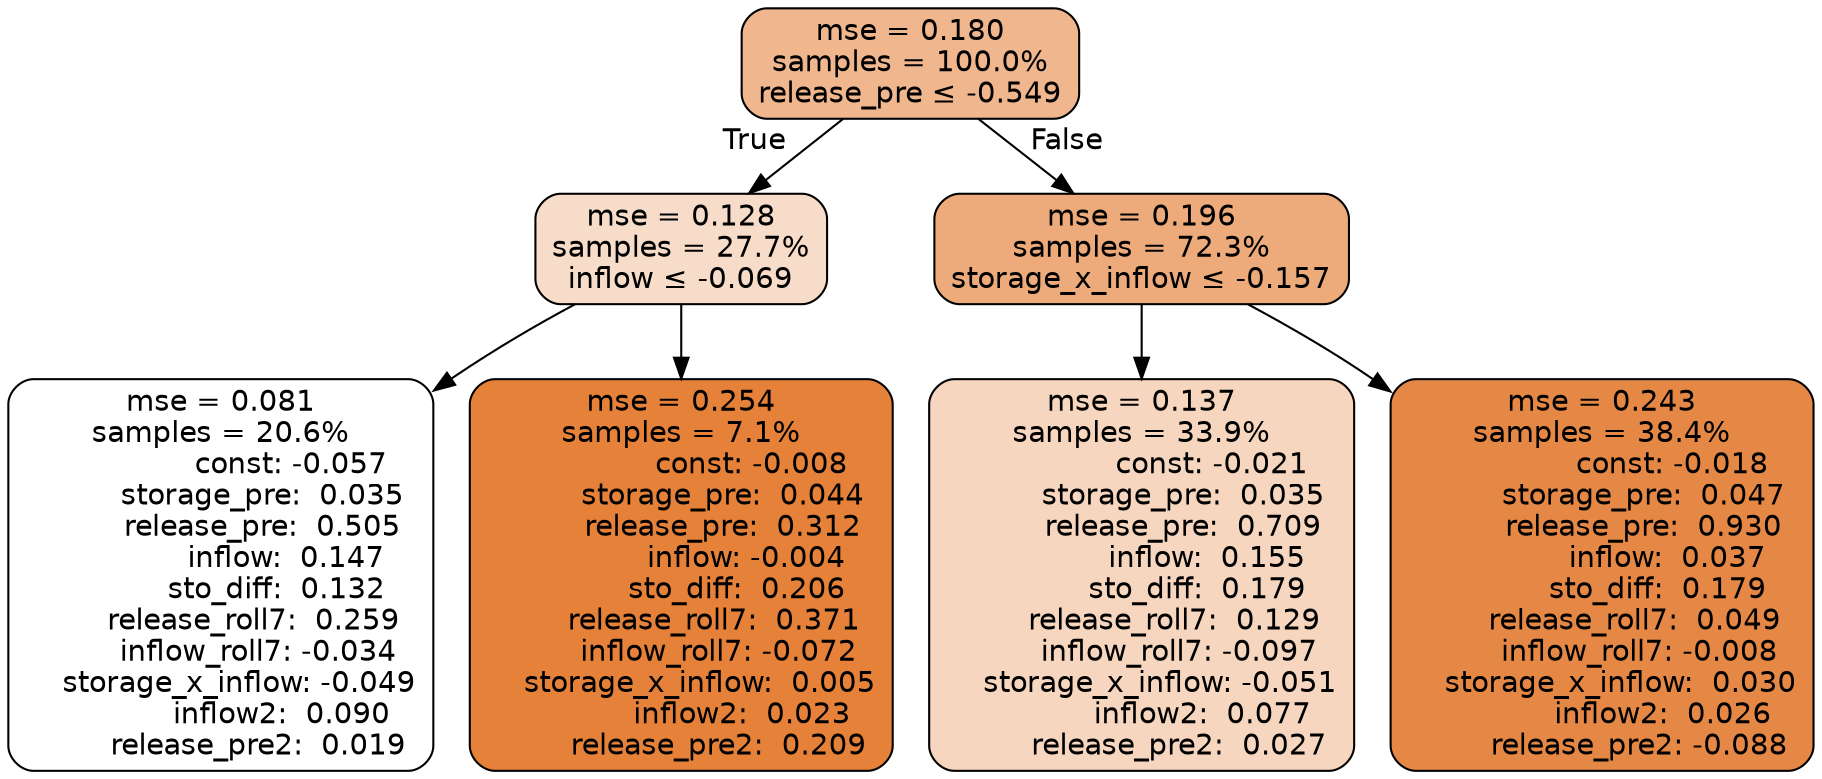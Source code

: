 digraph tree {
bgcolor="transparent"
node [shape=rectangle, style="filled, rounded", color="black", fontname=helvetica] ;
edge [fontname=helvetica] ;
	"0" [label="mse = 0.180
samples = 100.0%
release_pre &le; -0.549", fillcolor="#f0b68d"]
	"1" [label="mse = 0.128
samples = 27.7%
inflow &le; -0.069", fillcolor="#f7dcc9"]
	"2" [label="mse = 0.081
samples = 20.6%
               const: -0.057
         storage_pre:  0.035
         release_pre:  0.505
              inflow:  0.147
            sto_diff:  0.132
       release_roll7:  0.259
        inflow_roll7: -0.034
    storage_x_inflow: -0.049
             inflow2:  0.090
        release_pre2:  0.019", fillcolor="#ffffff"]
	"3" [label="mse = 0.254
samples = 7.1%
               const: -0.008
         storage_pre:  0.044
         release_pre:  0.312
              inflow: -0.004
            sto_diff:  0.206
       release_roll7:  0.371
        inflow_roll7: -0.072
    storage_x_inflow:  0.005
             inflow2:  0.023
        release_pre2:  0.209", fillcolor="#e58139"]
	"4" [label="mse = 0.196
samples = 72.3%
storage_x_inflow &le; -0.157", fillcolor="#edab7b"]
	"5" [label="mse = 0.137
samples = 33.9%
               const: -0.021
         storage_pre:  0.035
         release_pre:  0.709
              inflow:  0.155
            sto_diff:  0.179
       release_roll7:  0.129
        inflow_roll7: -0.097
    storage_x_inflow: -0.051
             inflow2:  0.077
        release_pre2:  0.027", fillcolor="#f6d6be"]
	"6" [label="mse = 0.243
samples = 38.4%
               const: -0.018
         storage_pre:  0.047
         release_pre:  0.930
              inflow:  0.037
            sto_diff:  0.179
       release_roll7:  0.049
        inflow_roll7: -0.008
    storage_x_inflow:  0.030
             inflow2:  0.026
        release_pre2: -0.088", fillcolor="#e68845"]

	"0" -> "1" [labeldistance=2.5, labelangle=45, headlabel="True"]
	"1" -> "2"
	"1" -> "3"
	"0" -> "4" [labeldistance=2.5, labelangle=-45, headlabel="False"]
	"4" -> "5"
	"4" -> "6"
}

